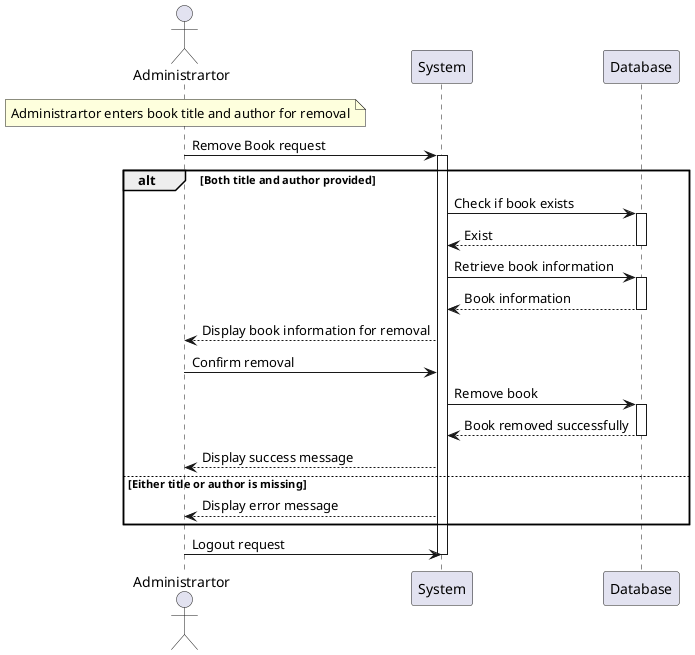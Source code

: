 @startuml

actor Administrartor

note over Administrartor: Administrartor enters book title and author for removal
Administrartor -> System: Remove Book request
activate System

alt Both title and author provided
  System -> Database: Check if book exists
  activate Database
    Database --> System: Exist
  deactivate Database

  System -> Database: Retrieve book information
  activate Database
    Database --> System: Book information
  deactivate Database

  System --> Administrartor: Display book information for removal
  Administrartor -> System: Confirm removal
  System -> Database: Remove book
  activate Database
    Database --> System: Book removed successfully
  deactivate Database

  System --> Administrartor: Display success message
else Either title or author is missing
  System --> Administrartor: Display error message
end

Administrartor -> System: Logout request
deactivate System

@enduml

@startuml
actor Admin
participant "Library System" as LS
Admin -> LS: Enter the title of the book to delete
LS --> Admin: Book successfully deleted / Error deleting book
@enduml
